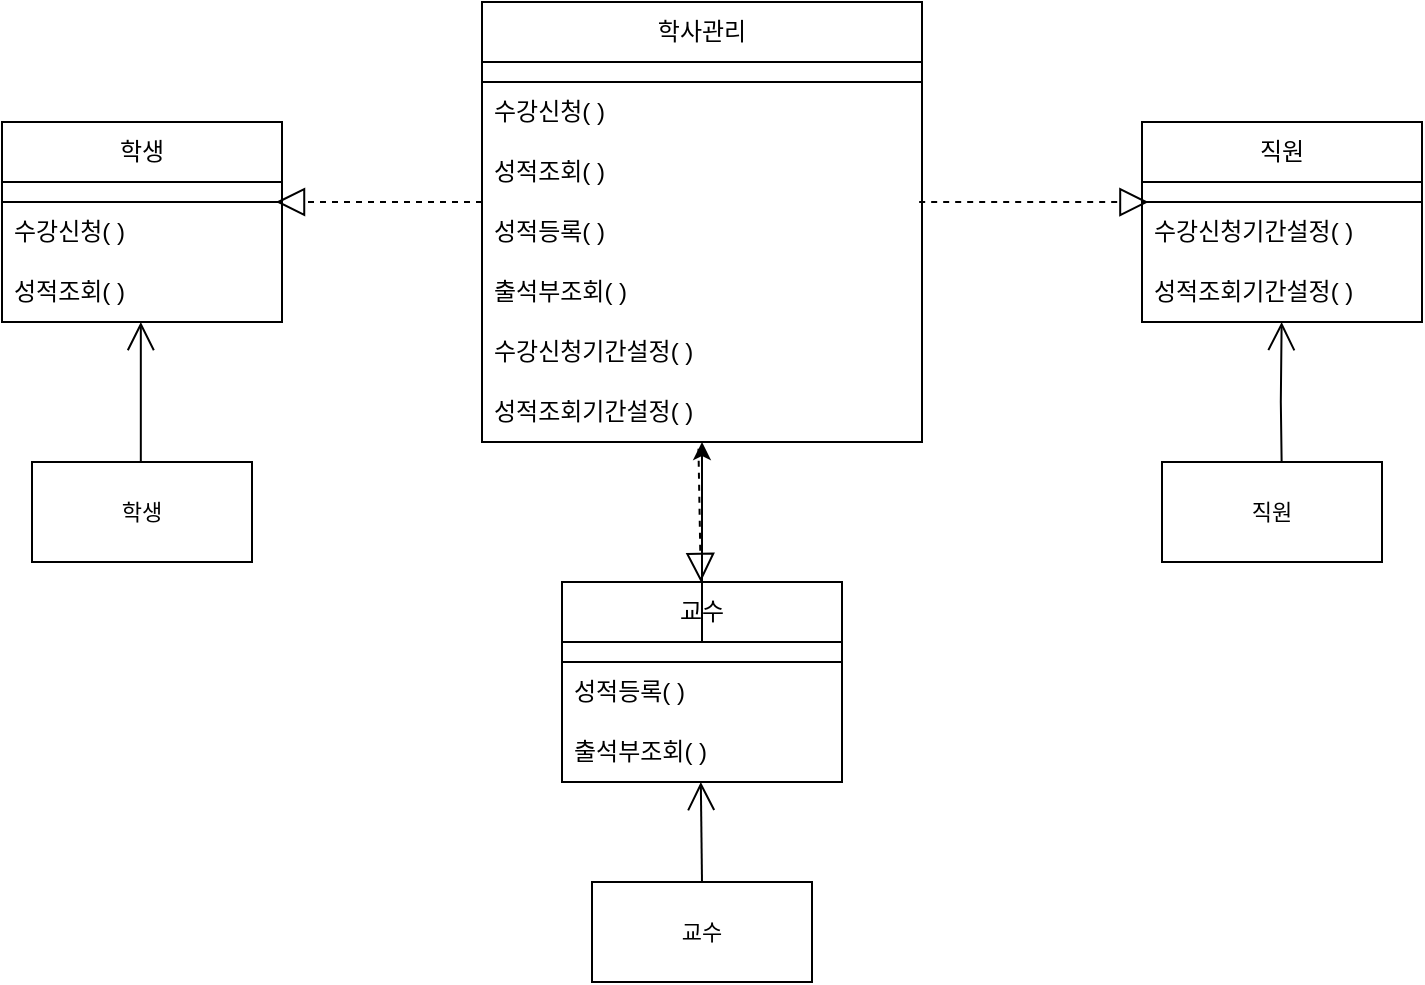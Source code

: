 <mxfile version="26.1.1">
  <diagram id="C5RBs43oDa-KdzZeNtuy" name="Page-1">
    <mxGraphModel dx="1518" dy="655" grid="1" gridSize="10" guides="1" tooltips="1" connect="1" arrows="1" fold="1" page="1" pageScale="1" pageWidth="827" pageHeight="1169" math="0" shadow="0">
      <root>
        <mxCell id="WIyWlLk6GJQsqaUBKTNV-0" />
        <mxCell id="WIyWlLk6GJQsqaUBKTNV-1" parent="WIyWlLk6GJQsqaUBKTNV-0" />
        <mxCell id="Qyn1sU2a2g63gtqnID3d-0" value="학사관리" style="swimlane;fontStyle=0;childLayout=stackLayout;horizontal=1;startSize=30;horizontalStack=0;resizeParent=1;resizeParentMax=0;resizeLast=0;collapsible=1;marginBottom=0;whiteSpace=wrap;html=1;" vertex="1" parent="WIyWlLk6GJQsqaUBKTNV-1">
          <mxGeometry x="290" y="20" width="220" height="220" as="geometry" />
        </mxCell>
        <mxCell id="Qyn1sU2a2g63gtqnID3d-4" value="" style="shape=partialRectangle;whiteSpace=wrap;html=1;left=0;right=0;fillColor=none;" vertex="1" parent="Qyn1sU2a2g63gtqnID3d-0">
          <mxGeometry y="30" width="220" height="10" as="geometry" />
        </mxCell>
        <mxCell id="Qyn1sU2a2g63gtqnID3d-1" value="수강신청( )" style="text;strokeColor=none;fillColor=none;align=left;verticalAlign=middle;spacingLeft=4;spacingRight=4;overflow=hidden;points=[[0,0.5],[1,0.5]];portConstraint=eastwest;rotatable=0;whiteSpace=wrap;html=1;" vertex="1" parent="Qyn1sU2a2g63gtqnID3d-0">
          <mxGeometry y="40" width="220" height="30" as="geometry" />
        </mxCell>
        <mxCell id="Qyn1sU2a2g63gtqnID3d-2" value="성적조회( )" style="text;strokeColor=none;fillColor=none;align=left;verticalAlign=middle;spacingLeft=4;spacingRight=4;overflow=hidden;points=[[0,0.5],[1,0.5]];portConstraint=eastwest;rotatable=0;whiteSpace=wrap;html=1;" vertex="1" parent="Qyn1sU2a2g63gtqnID3d-0">
          <mxGeometry y="70" width="220" height="30" as="geometry" />
        </mxCell>
        <mxCell id="Qyn1sU2a2g63gtqnID3d-38" value="" style="endArrow=block;dashed=1;endFill=0;endSize=12;html=1;rounded=0;strokeColor=default;align=center;verticalAlign=middle;fontFamily=Helvetica;fontSize=11;fontColor=default;labelBackgroundColor=default;exitX=0.492;exitY=1.112;exitDx=0;exitDy=0;exitPerimeter=0;" edge="1" parent="Qyn1sU2a2g63gtqnID3d-0">
          <mxGeometry width="160" relative="1" as="geometry">
            <mxPoint y="100" as="sourcePoint" />
            <mxPoint x="-103" y="100" as="targetPoint" />
          </mxGeometry>
        </mxCell>
        <mxCell id="Qyn1sU2a2g63gtqnID3d-27" value="성적등록( )" style="text;strokeColor=none;fillColor=none;align=left;verticalAlign=middle;spacingLeft=4;spacingRight=4;overflow=hidden;points=[[0,0.5],[1,0.5]];portConstraint=eastwest;rotatable=0;whiteSpace=wrap;html=1;" vertex="1" parent="Qyn1sU2a2g63gtqnID3d-0">
          <mxGeometry y="100" width="220" height="30" as="geometry" />
        </mxCell>
        <mxCell id="Qyn1sU2a2g63gtqnID3d-37" value="" style="endArrow=block;dashed=1;endFill=0;endSize=12;html=1;rounded=0;strokeColor=default;align=center;verticalAlign=middle;fontFamily=Helvetica;fontSize=11;fontColor=default;labelBackgroundColor=default;exitX=0.492;exitY=1.112;exitDx=0;exitDy=0;exitPerimeter=0;entryX=0.023;entryY=0.002;entryDx=0;entryDy=0;entryPerimeter=0;" edge="1" parent="Qyn1sU2a2g63gtqnID3d-0" target="Qyn1sU2a2g63gtqnID3d-14">
          <mxGeometry width="160" relative="1" as="geometry">
            <mxPoint x="218.59" y="100" as="sourcePoint" />
            <mxPoint x="220" y="167" as="targetPoint" />
          </mxGeometry>
        </mxCell>
        <mxCell id="Qyn1sU2a2g63gtqnID3d-24" value="출석부조회( )" style="text;strokeColor=none;fillColor=none;align=left;verticalAlign=middle;spacingLeft=4;spacingRight=4;overflow=hidden;points=[[0,0.5],[1,0.5]];portConstraint=eastwest;rotatable=0;whiteSpace=wrap;html=1;" vertex="1" parent="Qyn1sU2a2g63gtqnID3d-0">
          <mxGeometry y="130" width="220" height="30" as="geometry" />
        </mxCell>
        <mxCell id="Qyn1sU2a2g63gtqnID3d-28" value="수강신청기간설정( )" style="text;strokeColor=none;fillColor=none;align=left;verticalAlign=middle;spacingLeft=4;spacingRight=4;overflow=hidden;points=[[0,0.5],[1,0.5]];portConstraint=eastwest;rotatable=0;whiteSpace=wrap;html=1;" vertex="1" parent="Qyn1sU2a2g63gtqnID3d-0">
          <mxGeometry y="160" width="220" height="30" as="geometry" />
        </mxCell>
        <mxCell id="Qyn1sU2a2g63gtqnID3d-25" value="성적조회기간설정( )" style="text;strokeColor=none;fillColor=none;align=left;verticalAlign=middle;spacingLeft=4;spacingRight=4;overflow=hidden;points=[[0,0.5],[1,0.5]];portConstraint=eastwest;rotatable=0;whiteSpace=wrap;html=1;" vertex="1" parent="Qyn1sU2a2g63gtqnID3d-0">
          <mxGeometry y="190" width="220" height="30" as="geometry" />
        </mxCell>
        <mxCell id="Qyn1sU2a2g63gtqnID3d-7" value="학생" style="swimlane;fontStyle=0;childLayout=stackLayout;horizontal=1;startSize=30;horizontalStack=0;resizeParent=1;resizeParentMax=0;resizeLast=0;collapsible=1;marginBottom=0;whiteSpace=wrap;html=1;" vertex="1" parent="WIyWlLk6GJQsqaUBKTNV-1">
          <mxGeometry x="50" y="80" width="140" height="100" as="geometry" />
        </mxCell>
        <mxCell id="Qyn1sU2a2g63gtqnID3d-8" value="" style="shape=partialRectangle;whiteSpace=wrap;html=1;left=0;right=0;fillColor=none;" vertex="1" parent="Qyn1sU2a2g63gtqnID3d-7">
          <mxGeometry y="30" width="140" height="10" as="geometry" />
        </mxCell>
        <mxCell id="Qyn1sU2a2g63gtqnID3d-9" value="수강신청( )" style="text;strokeColor=none;fillColor=none;align=left;verticalAlign=middle;spacingLeft=4;spacingRight=4;overflow=hidden;points=[[0,0.5],[1,0.5]];portConstraint=eastwest;rotatable=0;whiteSpace=wrap;html=1;" vertex="1" parent="Qyn1sU2a2g63gtqnID3d-7">
          <mxGeometry y="40" width="140" height="30" as="geometry" />
        </mxCell>
        <mxCell id="Qyn1sU2a2g63gtqnID3d-10" value="성적조회( )" style="text;strokeColor=none;fillColor=none;align=left;verticalAlign=middle;spacingLeft=4;spacingRight=4;overflow=hidden;points=[[0,0.5],[1,0.5]];portConstraint=eastwest;rotatable=0;whiteSpace=wrap;html=1;" vertex="1" parent="Qyn1sU2a2g63gtqnID3d-7">
          <mxGeometry y="70" width="140" height="30" as="geometry" />
        </mxCell>
        <mxCell id="Qyn1sU2a2g63gtqnID3d-12" value="직원" style="swimlane;fontStyle=0;childLayout=stackLayout;horizontal=1;startSize=30;horizontalStack=0;resizeParent=1;resizeParentMax=0;resizeLast=0;collapsible=1;marginBottom=0;whiteSpace=wrap;html=1;" vertex="1" parent="WIyWlLk6GJQsqaUBKTNV-1">
          <mxGeometry x="620" y="80" width="140" height="100" as="geometry" />
        </mxCell>
        <mxCell id="Qyn1sU2a2g63gtqnID3d-13" value="" style="shape=partialRectangle;whiteSpace=wrap;html=1;left=0;right=0;fillColor=none;" vertex="1" parent="Qyn1sU2a2g63gtqnID3d-12">
          <mxGeometry y="30" width="140" height="10" as="geometry" />
        </mxCell>
        <mxCell id="Qyn1sU2a2g63gtqnID3d-14" value="수강신청기간설정( )" style="text;strokeColor=none;fillColor=none;align=left;verticalAlign=middle;spacingLeft=4;spacingRight=4;overflow=hidden;points=[[0,0.5],[1,0.5]];portConstraint=eastwest;rotatable=0;whiteSpace=wrap;html=1;" vertex="1" parent="Qyn1sU2a2g63gtqnID3d-12">
          <mxGeometry y="40" width="140" height="30" as="geometry" />
        </mxCell>
        <mxCell id="Qyn1sU2a2g63gtqnID3d-15" value="성적조회기간설정( )" style="text;strokeColor=none;fillColor=none;align=left;verticalAlign=middle;spacingLeft=4;spacingRight=4;overflow=hidden;points=[[0,0.5],[1,0.5]];portConstraint=eastwest;rotatable=0;whiteSpace=wrap;html=1;" vertex="1" parent="Qyn1sU2a2g63gtqnID3d-12">
          <mxGeometry y="70" width="140" height="30" as="geometry" />
        </mxCell>
        <mxCell id="Qyn1sU2a2g63gtqnID3d-17" value="교수" style="swimlane;fontStyle=0;childLayout=stackLayout;horizontal=1;startSize=30;horizontalStack=0;resizeParent=1;resizeParentMax=0;resizeLast=0;collapsible=1;marginBottom=0;whiteSpace=wrap;html=1;" vertex="1" parent="WIyWlLk6GJQsqaUBKTNV-1">
          <mxGeometry x="330" y="310" width="140" height="100" as="geometry" />
        </mxCell>
        <mxCell id="Qyn1sU2a2g63gtqnID3d-18" value="" style="shape=partialRectangle;whiteSpace=wrap;html=1;left=0;right=0;fillColor=none;" vertex="1" parent="Qyn1sU2a2g63gtqnID3d-17">
          <mxGeometry y="30" width="140" height="10" as="geometry" />
        </mxCell>
        <mxCell id="Qyn1sU2a2g63gtqnID3d-19" value="성적등록( )" style="text;strokeColor=none;fillColor=none;align=left;verticalAlign=middle;spacingLeft=4;spacingRight=4;overflow=hidden;points=[[0,0.5],[1,0.5]];portConstraint=eastwest;rotatable=0;whiteSpace=wrap;html=1;" vertex="1" parent="Qyn1sU2a2g63gtqnID3d-17">
          <mxGeometry y="40" width="140" height="30" as="geometry" />
        </mxCell>
        <mxCell id="Qyn1sU2a2g63gtqnID3d-20" value="출석부조회( )" style="text;strokeColor=none;fillColor=none;align=left;verticalAlign=middle;spacingLeft=4;spacingRight=4;overflow=hidden;points=[[0,0.5],[1,0.5]];portConstraint=eastwest;rotatable=0;whiteSpace=wrap;html=1;" vertex="1" parent="Qyn1sU2a2g63gtqnID3d-17">
          <mxGeometry y="70" width="140" height="30" as="geometry" />
        </mxCell>
        <mxCell id="Qyn1sU2a2g63gtqnID3d-32" value="" style="endArrow=block;dashed=1;endFill=0;endSize=12;html=1;rounded=0;strokeColor=default;align=center;verticalAlign=middle;fontFamily=Helvetica;fontSize=11;fontColor=default;labelBackgroundColor=default;exitX=0.492;exitY=1.112;exitDx=0;exitDy=0;exitPerimeter=0;" edge="1" parent="WIyWlLk6GJQsqaUBKTNV-1" source="Qyn1sU2a2g63gtqnID3d-25">
          <mxGeometry width="160" relative="1" as="geometry">
            <mxPoint x="399.41" y="250" as="sourcePoint" />
            <mxPoint x="399.41" y="310" as="targetPoint" />
          </mxGeometry>
        </mxCell>
        <mxCell id="Qyn1sU2a2g63gtqnID3d-34" value="" style="endArrow=open;endFill=1;endSize=12;html=1;rounded=0;strokeColor=default;align=center;verticalAlign=middle;fontFamily=Helvetica;fontSize=11;fontColor=default;labelBackgroundColor=default;" edge="1" parent="WIyWlLk6GJQsqaUBKTNV-1">
          <mxGeometry width="160" relative="1" as="geometry">
            <mxPoint x="119.41" y="250" as="sourcePoint" />
            <mxPoint x="119.41" y="180" as="targetPoint" />
          </mxGeometry>
        </mxCell>
        <mxCell id="Qyn1sU2a2g63gtqnID3d-35" value="" style="endArrow=open;endFill=1;endSize=12;html=1;rounded=0;strokeColor=default;align=center;verticalAlign=middle;fontFamily=Helvetica;fontSize=11;fontColor=default;labelBackgroundColor=default;" edge="1" parent="WIyWlLk6GJQsqaUBKTNV-1">
          <mxGeometry width="160" relative="1" as="geometry">
            <mxPoint x="689.82" y="250" as="sourcePoint" />
            <mxPoint x="689.82" y="180" as="targetPoint" />
            <Array as="points">
              <mxPoint x="689.41" y="220" />
            </Array>
          </mxGeometry>
        </mxCell>
        <mxCell id="Qyn1sU2a2g63gtqnID3d-36" value="" style="endArrow=open;endFill=1;endSize=12;html=1;rounded=0;strokeColor=default;align=center;verticalAlign=middle;fontFamily=Helvetica;fontSize=11;fontColor=default;labelBackgroundColor=default;" edge="1" parent="WIyWlLk6GJQsqaUBKTNV-1">
          <mxGeometry width="160" relative="1" as="geometry">
            <mxPoint x="400" y="460" as="sourcePoint" />
            <mxPoint x="399.41" y="410" as="targetPoint" />
          </mxGeometry>
        </mxCell>
        <mxCell id="Qyn1sU2a2g63gtqnID3d-39" value="학생" style="html=1;whiteSpace=wrap;fontFamily=Helvetica;fontSize=11;fontColor=default;labelBackgroundColor=default;" vertex="1" parent="WIyWlLk6GJQsqaUBKTNV-1">
          <mxGeometry x="65" y="250" width="110" height="50" as="geometry" />
        </mxCell>
        <mxCell id="Qyn1sU2a2g63gtqnID3d-40" value="직원" style="html=1;whiteSpace=wrap;fontFamily=Helvetica;fontSize=11;fontColor=default;labelBackgroundColor=default;" vertex="1" parent="WIyWlLk6GJQsqaUBKTNV-1">
          <mxGeometry x="630" y="250" width="110" height="50" as="geometry" />
        </mxCell>
        <mxCell id="Qyn1sU2a2g63gtqnID3d-41" value="교수" style="html=1;whiteSpace=wrap;fontFamily=Helvetica;fontSize=11;fontColor=default;labelBackgroundColor=default;" vertex="1" parent="WIyWlLk6GJQsqaUBKTNV-1">
          <mxGeometry x="345" y="460" width="110" height="50" as="geometry" />
        </mxCell>
        <mxCell id="Qyn1sU2a2g63gtqnID3d-42" value="" style="edgeStyle=none;shape=connector;rounded=0;orthogonalLoop=1;jettySize=auto;html=1;strokeColor=default;align=center;verticalAlign=middle;fontFamily=Helvetica;fontSize=11;fontColor=default;labelBackgroundColor=default;endArrow=classic;" edge="1" parent="WIyWlLk6GJQsqaUBKTNV-1" source="Qyn1sU2a2g63gtqnID3d-18" target="Qyn1sU2a2g63gtqnID3d-25">
          <mxGeometry relative="1" as="geometry" />
        </mxCell>
      </root>
    </mxGraphModel>
  </diagram>
</mxfile>
